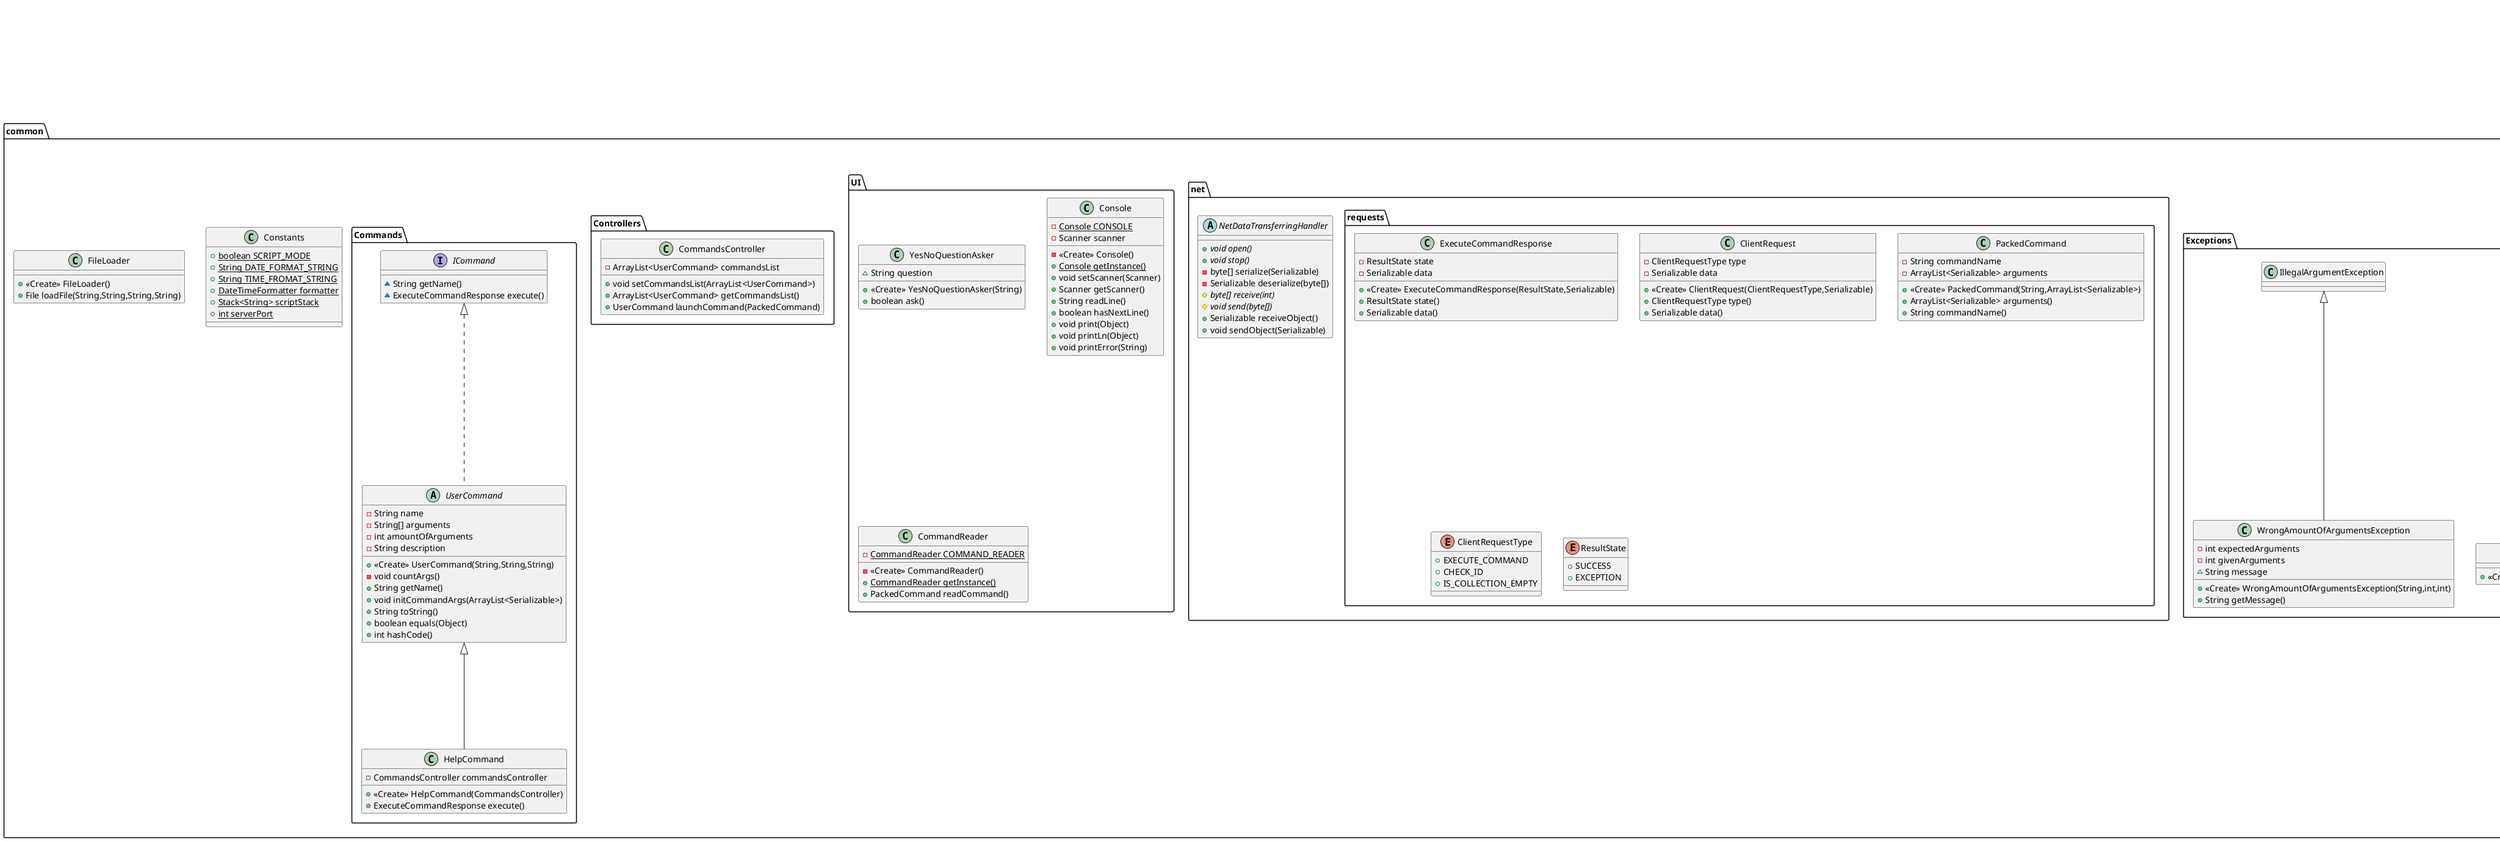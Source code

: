@startuml
interface common.Validators.Validator {
~ void validate(T)
}
class common.Exceptions.ReceivingDataException {
+ <<Create>> ReceivingDataException(String)
}
enum common.Collection.Country {
+  UNITED_KINGDOM
+  USA
+  VATICAN
}
class common.Exceptions.WrongAmountOfArgumentsException {
- int expectedArguments
- int givenArguments
~ String message
+ <<Create>> WrongAmountOfArgumentsException(String,int,int)
+ String getMessage()
}
class common.net.requests.ExecuteCommandResponse {
- ResultState state
- Serializable data
+ <<Create>> ExecuteCommandResponse(ResultState,Serializable)
+ ResultState state()
+ Serializable data()
}
class common.Exceptions.WrongFilePermissionsException {
+ <<Create>> WrongFilePermissionsException(String)
}
class common.net.requests.ClientRequest {
- ClientRequestType type
- Serializable data
+ <<Create>> ClientRequest(ClientRequestType,Serializable)
+ ClientRequestType type()
+ Serializable data()
}
class common.UI.YesNoQuestionAsker {
~ String question
+ <<Create>> YesNoQuestionAsker(String)
+ boolean ask()
}
class common.Constants {
+ {static} boolean SCRIPT_MODE
+ {static} String DATE_FORMAT_STRING
+ {static} String TIME_FROMAT_STRING
+ {static} DateTimeFormatter formatter
+ {static} Stack<String> scriptStack
+ {static} int serverPort
}
class common.net.requests.PackedCommand {
- String commandName
- ArrayList<Serializable> arguments
+ <<Create>> PackedCommand(String,ArrayList<Serializable>)
+ ArrayList<Serializable> arguments()
+ String commandName()
}
class common.Controllers.CommandsController {
- ArrayList<UserCommand> commandsList
+ void setCommandsList(ArrayList<UserCommand>)
+ ArrayList<UserCommand> getCommandsList()
+ UserCommand launchCommand(PackedCommand)
}
class common.UI.Console {
- {static} Console CONSOLE
- Scanner scanner
- <<Create>> Console()
+ {static} Console getInstance()
+ void setScanner(Scanner)
+ Scanner getScanner()
+ String readLine()
+ boolean hasNextLine()
+ void print(Object)
+ void printLn(Object)
+ void printError(String)
}
enum common.net.requests.ClientRequestType {
+  EXECUTE_COMMAND
+  CHECK_ID
+  IS_COLLECTION_EMPTY
}
class common.Commands.HelpCommand {
- CommandsController commandsController
+ <<Create>> HelpCommand(CommandsController)
+ ExecuteCommandResponse execute()
}
class common.Validators.WorkerValidators {
+ {static} Validator<Worker> workerValidator
+ {static} Validator<Long> idValidator
+ {static} Validator<String> nameValidator
+ {static} Validator<Coordinates> coordinatesValidator
+ {static} Validator<Double> xValidator
+ {static} Validator<Double> yValidator
+ {static} Validator<LocalDateTime> startDateValidator
+ {static} Validator<LocalDateTime> endDateValidator
+ {static} Validator<ZonedDateTime> creationDateValidator
+ {static} Validator<Integer> salaryValidator
+ {static} Validator<Status> statusValidator
+ {static} Validator<Person> personValidator
+ {static} Validator<Long> heightValidator
+ {static} Validator<Color> eyeColorValidator
+ {static} Validator<Country> nationalityValidator
}
class common.Collection.Worker {
- long id
- String name
- Coordinates coordinates
- java.time.ZonedDateTime creationDate
- Integer salary
- java.time.LocalDateTime startDate
- java.time.LocalDateTime endDate
- Status status
- Person person
+ <<Create>> Worker(long,String,Coordinates,ZonedDateTime,Integer,LocalDateTime,LocalDateTime,Status,Person)
+ long getId()
+ void setId(long)
+ Integer getSalary()
+ LocalDateTime getEndDate()
+ String getName()
+ Coordinates getCoordinates()
+ ZonedDateTime getCreationDate()
+ LocalDateTime getStartDate()
+ Status getStatus()
+ Person getPerson()
+ void setCreationDate(ZonedDateTime)
+ int compareTo(Worker)
+ String toString()
}
abstract class common.net.NetDataTransferringHandler {
+ {abstract}void open()
+ {abstract}void stop()
- byte[] serialize(Serializable)
- Serializable deserialize(byte[])
# {abstract}byte[] receive(int)
# {abstract}void send(byte[])
+ Serializable receiveObject()
+ void sendObject(Serializable)
}
class common.Collection.Coordinates {
- double x
- double y
+ <<Create>> Coordinates(double,double)
+ String toString()
+ double getX()
+ double getY()
+ int compareTo(Coordinates)
}
enum common.Collection.Color {
+  RED
+  BLUE
+  YELLOW
+  BROWN
}
class common.FileLoader {
+ <<Create>> FileLoader()
+ File loadFile(String,String,String,String)
}
enum common.Collection.Status {
+  FIRED
+  HIRED
+  REGULAR
+  PROBATION
}
class common.Exceptions.SendingDataException {
+ <<Create>> SendingDataException(String)
}
class common.Collection.Person {
- Long height
- Color eyeColor
- Country nationality
+ <<Create>> Person(Long,Color,Country)
+ String toString()
+ Long getHeight()
+ Color getEyeColor()
+ Country getNationality()
}
interface common.Commands.ICommand {
~ String getName()
~ ExecuteCommandResponse execute()
}
class common.Exceptions.InvalidDataException {
+ <<Create>> InvalidDataException(String)
}
abstract class common.Commands.UserCommand {
- String name
- String[] arguments
- int amountOfArguments
- String description
+ <<Create>> UserCommand(String,String,String)
- void countArgs()
+ String getName()
+ void initCommandArgs(ArrayList<Serializable>)
+ String toString()
+ boolean equals(Object)
+ int hashCode()
}
class common.UI.CommandReader {
- {static} CommandReader COMMAND_READER
- <<Create>> CommandReader()
+ {static} CommandReader getInstance()
+ PackedCommand readCommand()
}
enum common.net.requests.ResultState {
+  SUCCESS
+  EXCEPTION
}


common.Exceptions.Exception <|-- common.Exceptions.ReceivingDataException
common.Exceptions.IllegalArgumentException <|-- common.Exceptions.WrongAmountOfArgumentsException
java.io.FileNotFoundException <|-- common.Exceptions.WrongFilePermissionsException
common.Commands.UserCommand <|-- common.Commands.HelpCommand
common.Collection.Comparable <|.. common.Collection.Worker
java.io.Serializable <|.. common.Collection.Worker
common.Collection.Comparable <|.. common.Collection.Coordinates
java.io.Serializable <|.. common.Collection.Coordinates
common.Exceptions.Exception <|-- common.Exceptions.SendingDataException
java.io.Serializable <|.. common.Collection.Person
common.Exceptions.Exception <|-- common.Exceptions.InvalidDataException
common.Commands.ICommand <|.. common.Commands.UserCommand
@enduml